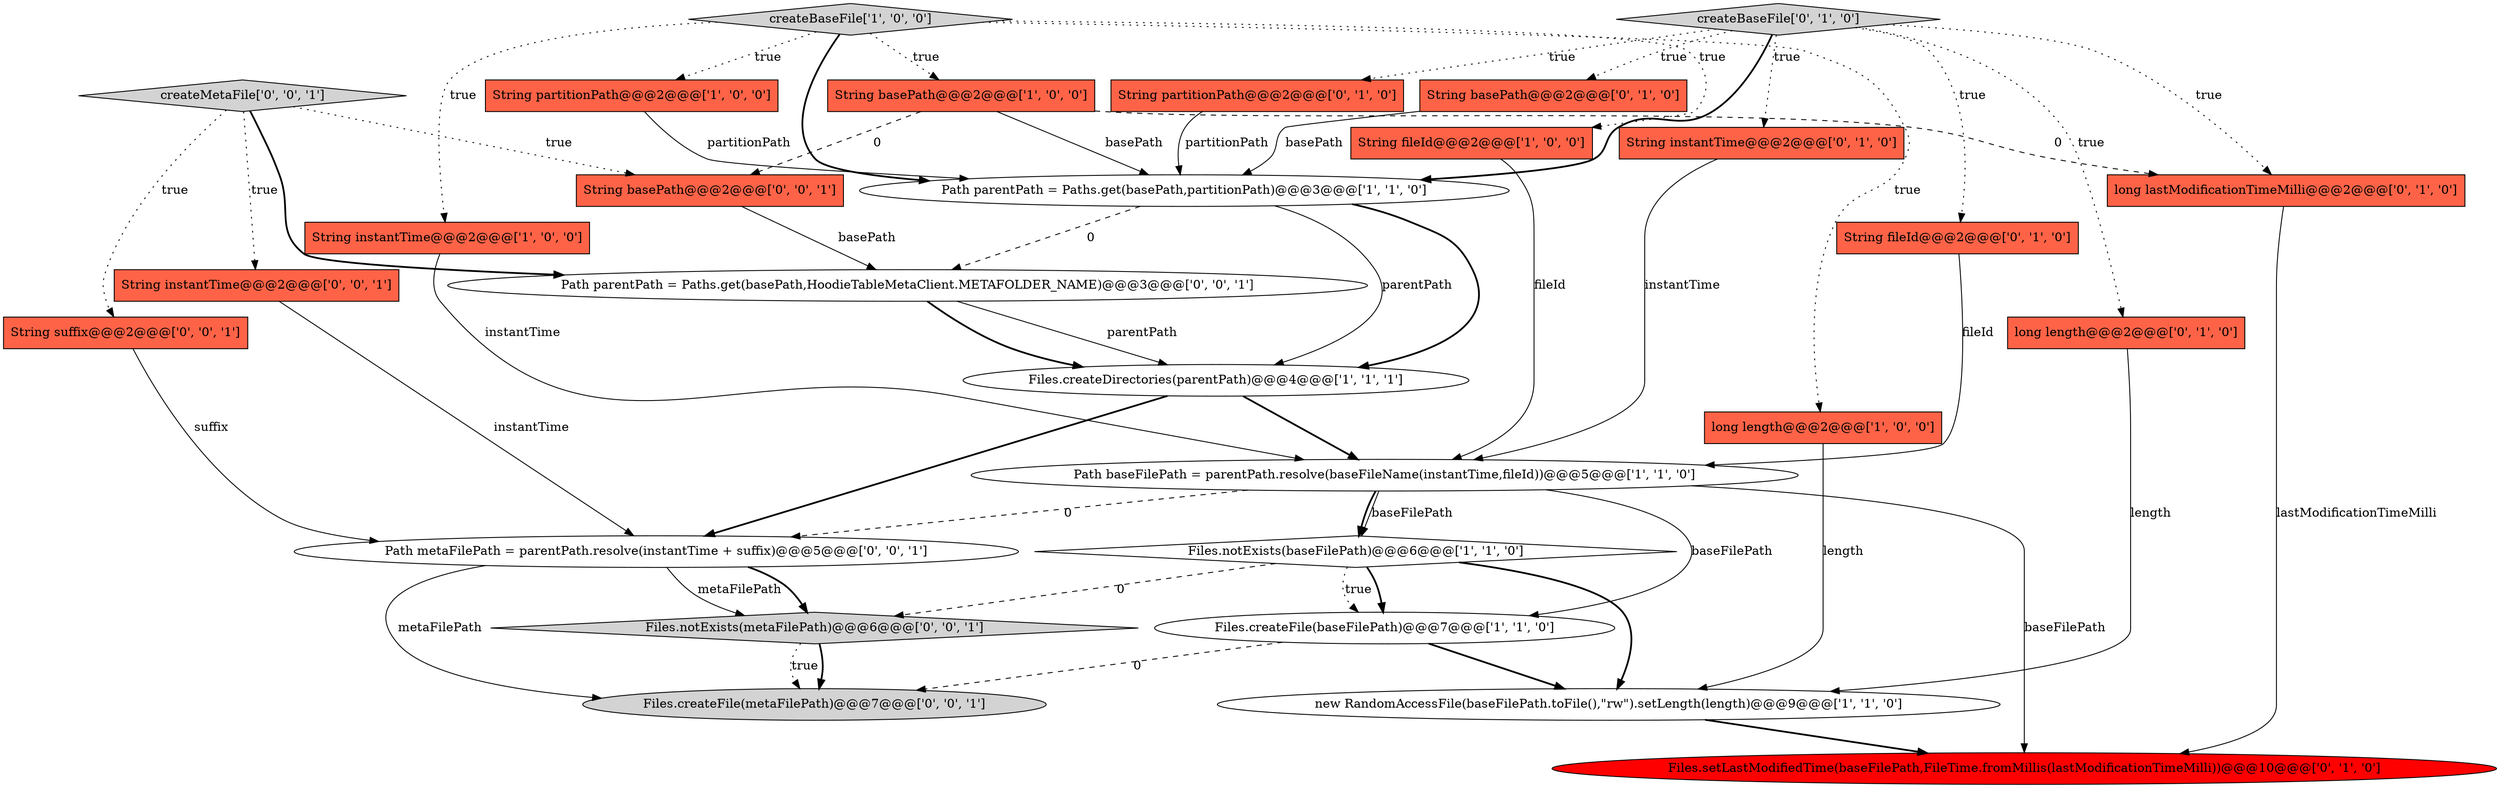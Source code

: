 digraph {
23 [style = filled, label = "Path parentPath = Paths.get(basePath,HoodieTableMetaClient.METAFOLDER_NAME)@@@3@@@['0', '0', '1']", fillcolor = white, shape = ellipse image = "AAA0AAABBB3BBB"];
9 [style = filled, label = "String basePath@@@2@@@['1', '0', '0']", fillcolor = tomato, shape = box image = "AAA1AAABBB1BBB"];
15 [style = filled, label = "String instantTime@@@2@@@['0', '1', '0']", fillcolor = tomato, shape = box image = "AAA0AAABBB2BBB"];
19 [style = filled, label = "long lastModificationTimeMilli@@@2@@@['0', '1', '0']", fillcolor = tomato, shape = box image = "AAA1AAABBB2BBB"];
17 [style = filled, label = "String partitionPath@@@2@@@['0', '1', '0']", fillcolor = tomato, shape = box image = "AAA0AAABBB2BBB"];
1 [style = filled, label = "Files.createFile(baseFilePath)@@@7@@@['1', '1', '0']", fillcolor = white, shape = ellipse image = "AAA0AAABBB1BBB"];
0 [style = filled, label = "Path baseFilePath = parentPath.resolve(baseFileName(instantTime,fileId))@@@5@@@['1', '1', '0']", fillcolor = white, shape = ellipse image = "AAA0AAABBB1BBB"];
2 [style = filled, label = "String partitionPath@@@2@@@['1', '0', '0']", fillcolor = tomato, shape = box image = "AAA0AAABBB1BBB"];
6 [style = filled, label = "new RandomAccessFile(baseFilePath.toFile(),\"rw\").setLength(length)@@@9@@@['1', '1', '0']", fillcolor = white, shape = ellipse image = "AAA0AAABBB1BBB"];
10 [style = filled, label = "Files.createDirectories(parentPath)@@@4@@@['1', '1', '1']", fillcolor = white, shape = ellipse image = "AAA0AAABBB1BBB"];
22 [style = filled, label = "createMetaFile['0', '0', '1']", fillcolor = lightgray, shape = diamond image = "AAA0AAABBB3BBB"];
26 [style = filled, label = "String instantTime@@@2@@@['0', '0', '1']", fillcolor = tomato, shape = box image = "AAA0AAABBB3BBB"];
4 [style = filled, label = "createBaseFile['1', '0', '0']", fillcolor = lightgray, shape = diamond image = "AAA0AAABBB1BBB"];
7 [style = filled, label = "String fileId@@@2@@@['1', '0', '0']", fillcolor = tomato, shape = box image = "AAA0AAABBB1BBB"];
11 [style = filled, label = "Files.notExists(baseFilePath)@@@6@@@['1', '1', '0']", fillcolor = white, shape = diamond image = "AAA0AAABBB1BBB"];
16 [style = filled, label = "Files.setLastModifiedTime(baseFilePath,FileTime.fromMillis(lastModificationTimeMilli))@@@10@@@['0', '1', '0']", fillcolor = red, shape = ellipse image = "AAA1AAABBB2BBB"];
18 [style = filled, label = "String basePath@@@2@@@['0', '1', '0']", fillcolor = tomato, shape = box image = "AAA0AAABBB2BBB"];
5 [style = filled, label = "String instantTime@@@2@@@['1', '0', '0']", fillcolor = tomato, shape = box image = "AAA0AAABBB1BBB"];
8 [style = filled, label = "long length@@@2@@@['1', '0', '0']", fillcolor = tomato, shape = box image = "AAA0AAABBB1BBB"];
27 [style = filled, label = "String basePath@@@2@@@['0', '0', '1']", fillcolor = tomato, shape = box image = "AAA0AAABBB3BBB"];
24 [style = filled, label = "Files.notExists(metaFilePath)@@@6@@@['0', '0', '1']", fillcolor = lightgray, shape = diamond image = "AAA0AAABBB3BBB"];
21 [style = filled, label = "Path metaFilePath = parentPath.resolve(instantTime + suffix)@@@5@@@['0', '0', '1']", fillcolor = white, shape = ellipse image = "AAA0AAABBB3BBB"];
13 [style = filled, label = "createBaseFile['0', '1', '0']", fillcolor = lightgray, shape = diamond image = "AAA0AAABBB2BBB"];
14 [style = filled, label = "String fileId@@@2@@@['0', '1', '0']", fillcolor = tomato, shape = box image = "AAA0AAABBB2BBB"];
12 [style = filled, label = "long length@@@2@@@['0', '1', '0']", fillcolor = tomato, shape = box image = "AAA0AAABBB2BBB"];
20 [style = filled, label = "Files.createFile(metaFilePath)@@@7@@@['0', '0', '1']", fillcolor = lightgray, shape = ellipse image = "AAA0AAABBB3BBB"];
3 [style = filled, label = "Path parentPath = Paths.get(basePath,partitionPath)@@@3@@@['1', '1', '0']", fillcolor = white, shape = ellipse image = "AAA0AAABBB1BBB"];
25 [style = filled, label = "String suffix@@@2@@@['0', '0', '1']", fillcolor = tomato, shape = box image = "AAA0AAABBB3BBB"];
4->5 [style = dotted, label="true"];
4->3 [style = bold, label=""];
13->17 [style = dotted, label="true"];
13->18 [style = dotted, label="true"];
0->11 [style = solid, label="baseFilePath"];
26->21 [style = solid, label="instantTime"];
23->10 [style = solid, label="parentPath"];
13->12 [style = dotted, label="true"];
11->1 [style = bold, label=""];
19->16 [style = solid, label="lastModificationTimeMilli"];
11->1 [style = dotted, label="true"];
11->6 [style = bold, label=""];
22->25 [style = dotted, label="true"];
4->8 [style = dotted, label="true"];
4->7 [style = dotted, label="true"];
8->6 [style = solid, label="length"];
0->11 [style = bold, label=""];
13->19 [style = dotted, label="true"];
9->27 [style = dashed, label="0"];
12->6 [style = solid, label="length"];
0->1 [style = solid, label="baseFilePath"];
10->21 [style = bold, label=""];
7->0 [style = solid, label="fileId"];
21->24 [style = solid, label="metaFilePath"];
5->0 [style = solid, label="instantTime"];
21->20 [style = solid, label="metaFilePath"];
21->24 [style = bold, label=""];
22->23 [style = bold, label=""];
18->3 [style = solid, label="basePath"];
15->0 [style = solid, label="instantTime"];
24->20 [style = bold, label=""];
9->19 [style = dashed, label="0"];
3->23 [style = dashed, label="0"];
1->20 [style = dashed, label="0"];
3->10 [style = bold, label=""];
0->16 [style = solid, label="baseFilePath"];
1->6 [style = bold, label=""];
13->3 [style = bold, label=""];
22->26 [style = dotted, label="true"];
6->16 [style = bold, label=""];
27->23 [style = solid, label="basePath"];
0->21 [style = dashed, label="0"];
17->3 [style = solid, label="partitionPath"];
24->20 [style = dotted, label="true"];
10->0 [style = bold, label=""];
22->27 [style = dotted, label="true"];
11->24 [style = dashed, label="0"];
9->3 [style = solid, label="basePath"];
23->10 [style = bold, label=""];
13->15 [style = dotted, label="true"];
2->3 [style = solid, label="partitionPath"];
4->9 [style = dotted, label="true"];
14->0 [style = solid, label="fileId"];
13->14 [style = dotted, label="true"];
3->10 [style = solid, label="parentPath"];
4->2 [style = dotted, label="true"];
25->21 [style = solid, label="suffix"];
}
